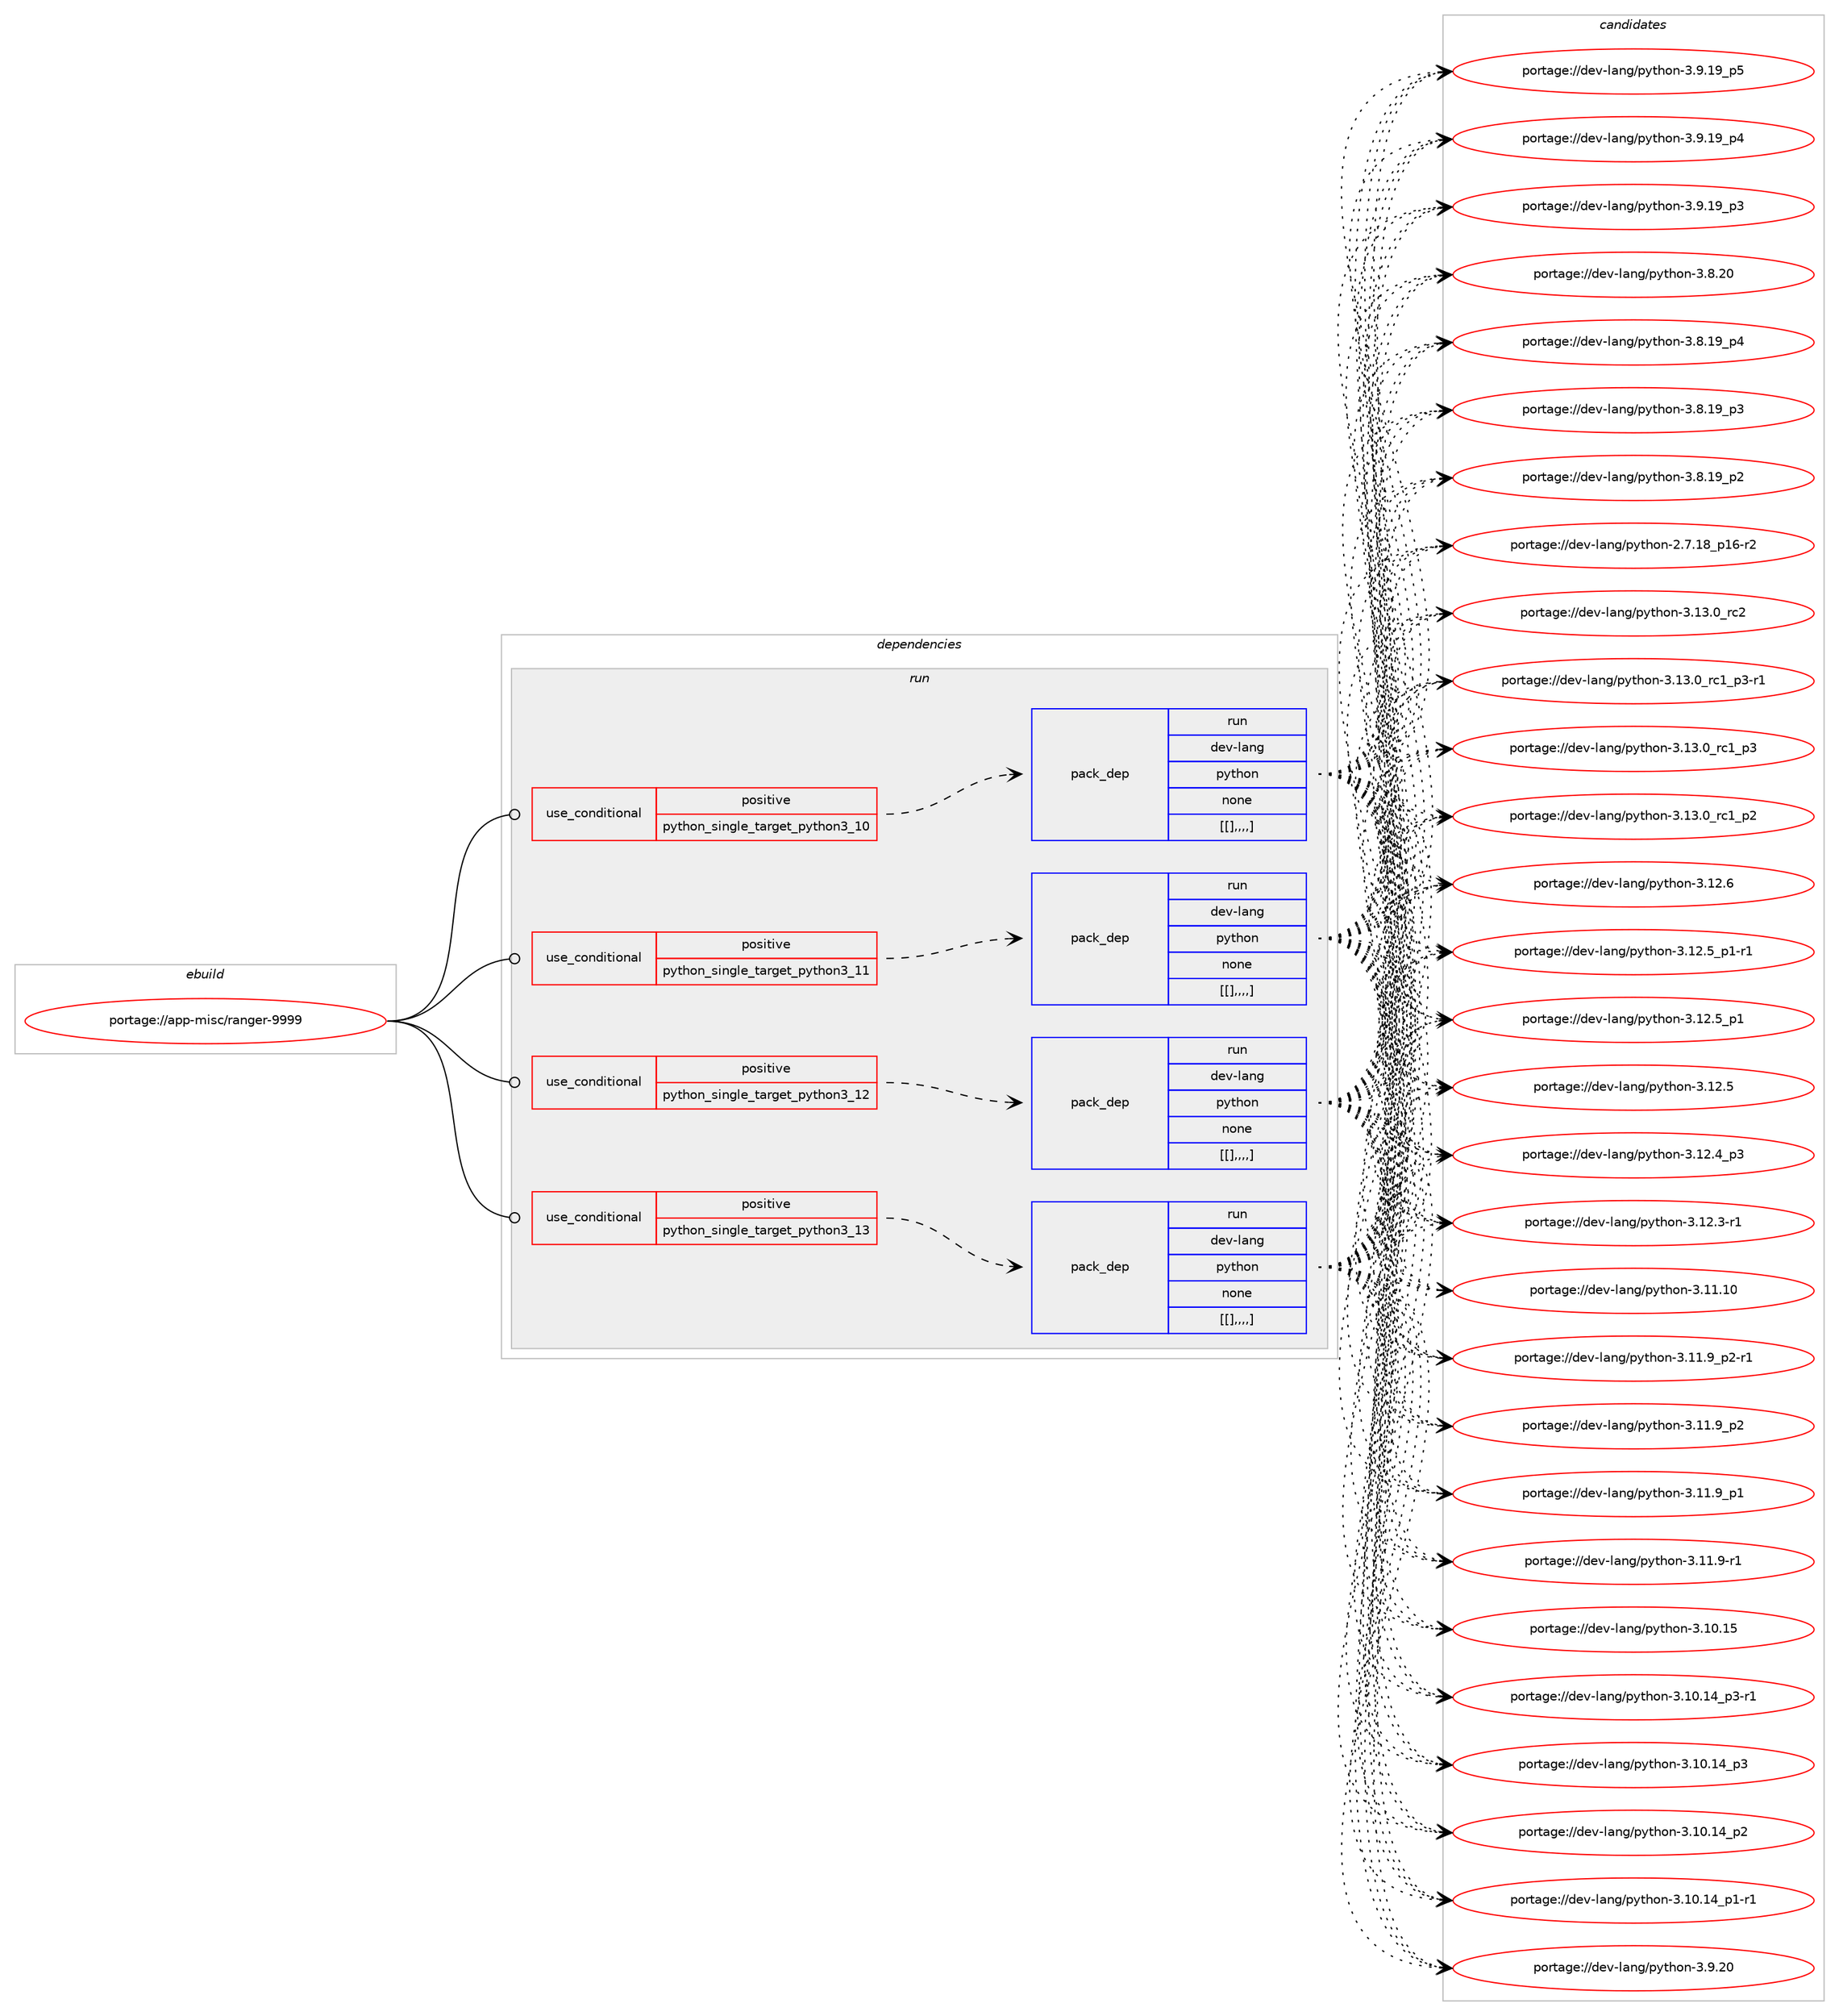 digraph prolog {

# *************
# Graph options
# *************

newrank=true;
concentrate=true;
compound=true;
graph [rankdir=LR,fontname=Helvetica,fontsize=10,ranksep=1.5];#, ranksep=2.5, nodesep=0.2];
edge  [arrowhead=vee];
node  [fontname=Helvetica,fontsize=10];

# **********
# The ebuild
# **********

subgraph cluster_leftcol {
color=gray;
label=<<i>ebuild</i>>;
id [label="portage://app-misc/ranger-9999", color=red, width=4, href="../app-misc/ranger-9999.svg"];
}

# ****************
# The dependencies
# ****************

subgraph cluster_midcol {
color=gray;
label=<<i>dependencies</i>>;
subgraph cluster_compile {
fillcolor="#eeeeee";
style=filled;
label=<<i>compile</i>>;
}
subgraph cluster_compileandrun {
fillcolor="#eeeeee";
style=filled;
label=<<i>compile and run</i>>;
}
subgraph cluster_run {
fillcolor="#eeeeee";
style=filled;
label=<<i>run</i>>;
subgraph cond12739 {
dependency43827 [label=<<TABLE BORDER="0" CELLBORDER="1" CELLSPACING="0" CELLPADDING="4"><TR><TD ROWSPAN="3" CELLPADDING="10">use_conditional</TD></TR><TR><TD>positive</TD></TR><TR><TD>python_single_target_python3_10</TD></TR></TABLE>>, shape=none, color=red];
subgraph pack30687 {
dependency43828 [label=<<TABLE BORDER="0" CELLBORDER="1" CELLSPACING="0" CELLPADDING="4" WIDTH="220"><TR><TD ROWSPAN="6" CELLPADDING="30">pack_dep</TD></TR><TR><TD WIDTH="110">run</TD></TR><TR><TD>dev-lang</TD></TR><TR><TD>python</TD></TR><TR><TD>none</TD></TR><TR><TD>[[],,,,]</TD></TR></TABLE>>, shape=none, color=blue];
}
dependency43827:e -> dependency43828:w [weight=20,style="dashed",arrowhead="vee"];
}
id:e -> dependency43827:w [weight=20,style="solid",arrowhead="odot"];
subgraph cond12740 {
dependency43829 [label=<<TABLE BORDER="0" CELLBORDER="1" CELLSPACING="0" CELLPADDING="4"><TR><TD ROWSPAN="3" CELLPADDING="10">use_conditional</TD></TR><TR><TD>positive</TD></TR><TR><TD>python_single_target_python3_11</TD></TR></TABLE>>, shape=none, color=red];
subgraph pack30688 {
dependency43830 [label=<<TABLE BORDER="0" CELLBORDER="1" CELLSPACING="0" CELLPADDING="4" WIDTH="220"><TR><TD ROWSPAN="6" CELLPADDING="30">pack_dep</TD></TR><TR><TD WIDTH="110">run</TD></TR><TR><TD>dev-lang</TD></TR><TR><TD>python</TD></TR><TR><TD>none</TD></TR><TR><TD>[[],,,,]</TD></TR></TABLE>>, shape=none, color=blue];
}
dependency43829:e -> dependency43830:w [weight=20,style="dashed",arrowhead="vee"];
}
id:e -> dependency43829:w [weight=20,style="solid",arrowhead="odot"];
subgraph cond12741 {
dependency43831 [label=<<TABLE BORDER="0" CELLBORDER="1" CELLSPACING="0" CELLPADDING="4"><TR><TD ROWSPAN="3" CELLPADDING="10">use_conditional</TD></TR><TR><TD>positive</TD></TR><TR><TD>python_single_target_python3_12</TD></TR></TABLE>>, shape=none, color=red];
subgraph pack30689 {
dependency43832 [label=<<TABLE BORDER="0" CELLBORDER="1" CELLSPACING="0" CELLPADDING="4" WIDTH="220"><TR><TD ROWSPAN="6" CELLPADDING="30">pack_dep</TD></TR><TR><TD WIDTH="110">run</TD></TR><TR><TD>dev-lang</TD></TR><TR><TD>python</TD></TR><TR><TD>none</TD></TR><TR><TD>[[],,,,]</TD></TR></TABLE>>, shape=none, color=blue];
}
dependency43831:e -> dependency43832:w [weight=20,style="dashed",arrowhead="vee"];
}
id:e -> dependency43831:w [weight=20,style="solid",arrowhead="odot"];
subgraph cond12742 {
dependency43833 [label=<<TABLE BORDER="0" CELLBORDER="1" CELLSPACING="0" CELLPADDING="4"><TR><TD ROWSPAN="3" CELLPADDING="10">use_conditional</TD></TR><TR><TD>positive</TD></TR><TR><TD>python_single_target_python3_13</TD></TR></TABLE>>, shape=none, color=red];
subgraph pack30690 {
dependency43834 [label=<<TABLE BORDER="0" CELLBORDER="1" CELLSPACING="0" CELLPADDING="4" WIDTH="220"><TR><TD ROWSPAN="6" CELLPADDING="30">pack_dep</TD></TR><TR><TD WIDTH="110">run</TD></TR><TR><TD>dev-lang</TD></TR><TR><TD>python</TD></TR><TR><TD>none</TD></TR><TR><TD>[[],,,,]</TD></TR></TABLE>>, shape=none, color=blue];
}
dependency43833:e -> dependency43834:w [weight=20,style="dashed",arrowhead="vee"];
}
id:e -> dependency43833:w [weight=20,style="solid",arrowhead="odot"];
}
}

# **************
# The candidates
# **************

subgraph cluster_choices {
rank=same;
color=gray;
label=<<i>candidates</i>>;

subgraph choice30687 {
color=black;
nodesep=1;
choice10010111845108971101034711212111610411111045514649514648951149950 [label="portage://dev-lang/python-3.13.0_rc2", color=red, width=4,href="../dev-lang/python-3.13.0_rc2.svg"];
choice1001011184510897110103471121211161041111104551464951464895114994995112514511449 [label="portage://dev-lang/python-3.13.0_rc1_p3-r1", color=red, width=4,href="../dev-lang/python-3.13.0_rc1_p3-r1.svg"];
choice100101118451089711010347112121116104111110455146495146489511499499511251 [label="portage://dev-lang/python-3.13.0_rc1_p3", color=red, width=4,href="../dev-lang/python-3.13.0_rc1_p3.svg"];
choice100101118451089711010347112121116104111110455146495146489511499499511250 [label="portage://dev-lang/python-3.13.0_rc1_p2", color=red, width=4,href="../dev-lang/python-3.13.0_rc1_p2.svg"];
choice10010111845108971101034711212111610411111045514649504654 [label="portage://dev-lang/python-3.12.6", color=red, width=4,href="../dev-lang/python-3.12.6.svg"];
choice1001011184510897110103471121211161041111104551464950465395112494511449 [label="portage://dev-lang/python-3.12.5_p1-r1", color=red, width=4,href="../dev-lang/python-3.12.5_p1-r1.svg"];
choice100101118451089711010347112121116104111110455146495046539511249 [label="portage://dev-lang/python-3.12.5_p1", color=red, width=4,href="../dev-lang/python-3.12.5_p1.svg"];
choice10010111845108971101034711212111610411111045514649504653 [label="portage://dev-lang/python-3.12.5", color=red, width=4,href="../dev-lang/python-3.12.5.svg"];
choice100101118451089711010347112121116104111110455146495046529511251 [label="portage://dev-lang/python-3.12.4_p3", color=red, width=4,href="../dev-lang/python-3.12.4_p3.svg"];
choice100101118451089711010347112121116104111110455146495046514511449 [label="portage://dev-lang/python-3.12.3-r1", color=red, width=4,href="../dev-lang/python-3.12.3-r1.svg"];
choice1001011184510897110103471121211161041111104551464949464948 [label="portage://dev-lang/python-3.11.10", color=red, width=4,href="../dev-lang/python-3.11.10.svg"];
choice1001011184510897110103471121211161041111104551464949465795112504511449 [label="portage://dev-lang/python-3.11.9_p2-r1", color=red, width=4,href="../dev-lang/python-3.11.9_p2-r1.svg"];
choice100101118451089711010347112121116104111110455146494946579511250 [label="portage://dev-lang/python-3.11.9_p2", color=red, width=4,href="../dev-lang/python-3.11.9_p2.svg"];
choice100101118451089711010347112121116104111110455146494946579511249 [label="portage://dev-lang/python-3.11.9_p1", color=red, width=4,href="../dev-lang/python-3.11.9_p1.svg"];
choice100101118451089711010347112121116104111110455146494946574511449 [label="portage://dev-lang/python-3.11.9-r1", color=red, width=4,href="../dev-lang/python-3.11.9-r1.svg"];
choice1001011184510897110103471121211161041111104551464948464953 [label="portage://dev-lang/python-3.10.15", color=red, width=4,href="../dev-lang/python-3.10.15.svg"];
choice100101118451089711010347112121116104111110455146494846495295112514511449 [label="portage://dev-lang/python-3.10.14_p3-r1", color=red, width=4,href="../dev-lang/python-3.10.14_p3-r1.svg"];
choice10010111845108971101034711212111610411111045514649484649529511251 [label="portage://dev-lang/python-3.10.14_p3", color=red, width=4,href="../dev-lang/python-3.10.14_p3.svg"];
choice10010111845108971101034711212111610411111045514649484649529511250 [label="portage://dev-lang/python-3.10.14_p2", color=red, width=4,href="../dev-lang/python-3.10.14_p2.svg"];
choice100101118451089711010347112121116104111110455146494846495295112494511449 [label="portage://dev-lang/python-3.10.14_p1-r1", color=red, width=4,href="../dev-lang/python-3.10.14_p1-r1.svg"];
choice10010111845108971101034711212111610411111045514657465048 [label="portage://dev-lang/python-3.9.20", color=red, width=4,href="../dev-lang/python-3.9.20.svg"];
choice100101118451089711010347112121116104111110455146574649579511253 [label="portage://dev-lang/python-3.9.19_p5", color=red, width=4,href="../dev-lang/python-3.9.19_p5.svg"];
choice100101118451089711010347112121116104111110455146574649579511252 [label="portage://dev-lang/python-3.9.19_p4", color=red, width=4,href="../dev-lang/python-3.9.19_p4.svg"];
choice100101118451089711010347112121116104111110455146574649579511251 [label="portage://dev-lang/python-3.9.19_p3", color=red, width=4,href="../dev-lang/python-3.9.19_p3.svg"];
choice10010111845108971101034711212111610411111045514656465048 [label="portage://dev-lang/python-3.8.20", color=red, width=4,href="../dev-lang/python-3.8.20.svg"];
choice100101118451089711010347112121116104111110455146564649579511252 [label="portage://dev-lang/python-3.8.19_p4", color=red, width=4,href="../dev-lang/python-3.8.19_p4.svg"];
choice100101118451089711010347112121116104111110455146564649579511251 [label="portage://dev-lang/python-3.8.19_p3", color=red, width=4,href="../dev-lang/python-3.8.19_p3.svg"];
choice100101118451089711010347112121116104111110455146564649579511250 [label="portage://dev-lang/python-3.8.19_p2", color=red, width=4,href="../dev-lang/python-3.8.19_p2.svg"];
choice100101118451089711010347112121116104111110455046554649569511249544511450 [label="portage://dev-lang/python-2.7.18_p16-r2", color=red, width=4,href="../dev-lang/python-2.7.18_p16-r2.svg"];
dependency43828:e -> choice10010111845108971101034711212111610411111045514649514648951149950:w [style=dotted,weight="100"];
dependency43828:e -> choice1001011184510897110103471121211161041111104551464951464895114994995112514511449:w [style=dotted,weight="100"];
dependency43828:e -> choice100101118451089711010347112121116104111110455146495146489511499499511251:w [style=dotted,weight="100"];
dependency43828:e -> choice100101118451089711010347112121116104111110455146495146489511499499511250:w [style=dotted,weight="100"];
dependency43828:e -> choice10010111845108971101034711212111610411111045514649504654:w [style=dotted,weight="100"];
dependency43828:e -> choice1001011184510897110103471121211161041111104551464950465395112494511449:w [style=dotted,weight="100"];
dependency43828:e -> choice100101118451089711010347112121116104111110455146495046539511249:w [style=dotted,weight="100"];
dependency43828:e -> choice10010111845108971101034711212111610411111045514649504653:w [style=dotted,weight="100"];
dependency43828:e -> choice100101118451089711010347112121116104111110455146495046529511251:w [style=dotted,weight="100"];
dependency43828:e -> choice100101118451089711010347112121116104111110455146495046514511449:w [style=dotted,weight="100"];
dependency43828:e -> choice1001011184510897110103471121211161041111104551464949464948:w [style=dotted,weight="100"];
dependency43828:e -> choice1001011184510897110103471121211161041111104551464949465795112504511449:w [style=dotted,weight="100"];
dependency43828:e -> choice100101118451089711010347112121116104111110455146494946579511250:w [style=dotted,weight="100"];
dependency43828:e -> choice100101118451089711010347112121116104111110455146494946579511249:w [style=dotted,weight="100"];
dependency43828:e -> choice100101118451089711010347112121116104111110455146494946574511449:w [style=dotted,weight="100"];
dependency43828:e -> choice1001011184510897110103471121211161041111104551464948464953:w [style=dotted,weight="100"];
dependency43828:e -> choice100101118451089711010347112121116104111110455146494846495295112514511449:w [style=dotted,weight="100"];
dependency43828:e -> choice10010111845108971101034711212111610411111045514649484649529511251:w [style=dotted,weight="100"];
dependency43828:e -> choice10010111845108971101034711212111610411111045514649484649529511250:w [style=dotted,weight="100"];
dependency43828:e -> choice100101118451089711010347112121116104111110455146494846495295112494511449:w [style=dotted,weight="100"];
dependency43828:e -> choice10010111845108971101034711212111610411111045514657465048:w [style=dotted,weight="100"];
dependency43828:e -> choice100101118451089711010347112121116104111110455146574649579511253:w [style=dotted,weight="100"];
dependency43828:e -> choice100101118451089711010347112121116104111110455146574649579511252:w [style=dotted,weight="100"];
dependency43828:e -> choice100101118451089711010347112121116104111110455146574649579511251:w [style=dotted,weight="100"];
dependency43828:e -> choice10010111845108971101034711212111610411111045514656465048:w [style=dotted,weight="100"];
dependency43828:e -> choice100101118451089711010347112121116104111110455146564649579511252:w [style=dotted,weight="100"];
dependency43828:e -> choice100101118451089711010347112121116104111110455146564649579511251:w [style=dotted,weight="100"];
dependency43828:e -> choice100101118451089711010347112121116104111110455146564649579511250:w [style=dotted,weight="100"];
dependency43828:e -> choice100101118451089711010347112121116104111110455046554649569511249544511450:w [style=dotted,weight="100"];
}
subgraph choice30688 {
color=black;
nodesep=1;
choice10010111845108971101034711212111610411111045514649514648951149950 [label="portage://dev-lang/python-3.13.0_rc2", color=red, width=4,href="../dev-lang/python-3.13.0_rc2.svg"];
choice1001011184510897110103471121211161041111104551464951464895114994995112514511449 [label="portage://dev-lang/python-3.13.0_rc1_p3-r1", color=red, width=4,href="../dev-lang/python-3.13.0_rc1_p3-r1.svg"];
choice100101118451089711010347112121116104111110455146495146489511499499511251 [label="portage://dev-lang/python-3.13.0_rc1_p3", color=red, width=4,href="../dev-lang/python-3.13.0_rc1_p3.svg"];
choice100101118451089711010347112121116104111110455146495146489511499499511250 [label="portage://dev-lang/python-3.13.0_rc1_p2", color=red, width=4,href="../dev-lang/python-3.13.0_rc1_p2.svg"];
choice10010111845108971101034711212111610411111045514649504654 [label="portage://dev-lang/python-3.12.6", color=red, width=4,href="../dev-lang/python-3.12.6.svg"];
choice1001011184510897110103471121211161041111104551464950465395112494511449 [label="portage://dev-lang/python-3.12.5_p1-r1", color=red, width=4,href="../dev-lang/python-3.12.5_p1-r1.svg"];
choice100101118451089711010347112121116104111110455146495046539511249 [label="portage://dev-lang/python-3.12.5_p1", color=red, width=4,href="../dev-lang/python-3.12.5_p1.svg"];
choice10010111845108971101034711212111610411111045514649504653 [label="portage://dev-lang/python-3.12.5", color=red, width=4,href="../dev-lang/python-3.12.5.svg"];
choice100101118451089711010347112121116104111110455146495046529511251 [label="portage://dev-lang/python-3.12.4_p3", color=red, width=4,href="../dev-lang/python-3.12.4_p3.svg"];
choice100101118451089711010347112121116104111110455146495046514511449 [label="portage://dev-lang/python-3.12.3-r1", color=red, width=4,href="../dev-lang/python-3.12.3-r1.svg"];
choice1001011184510897110103471121211161041111104551464949464948 [label="portage://dev-lang/python-3.11.10", color=red, width=4,href="../dev-lang/python-3.11.10.svg"];
choice1001011184510897110103471121211161041111104551464949465795112504511449 [label="portage://dev-lang/python-3.11.9_p2-r1", color=red, width=4,href="../dev-lang/python-3.11.9_p2-r1.svg"];
choice100101118451089711010347112121116104111110455146494946579511250 [label="portage://dev-lang/python-3.11.9_p2", color=red, width=4,href="../dev-lang/python-3.11.9_p2.svg"];
choice100101118451089711010347112121116104111110455146494946579511249 [label="portage://dev-lang/python-3.11.9_p1", color=red, width=4,href="../dev-lang/python-3.11.9_p1.svg"];
choice100101118451089711010347112121116104111110455146494946574511449 [label="portage://dev-lang/python-3.11.9-r1", color=red, width=4,href="../dev-lang/python-3.11.9-r1.svg"];
choice1001011184510897110103471121211161041111104551464948464953 [label="portage://dev-lang/python-3.10.15", color=red, width=4,href="../dev-lang/python-3.10.15.svg"];
choice100101118451089711010347112121116104111110455146494846495295112514511449 [label="portage://dev-lang/python-3.10.14_p3-r1", color=red, width=4,href="../dev-lang/python-3.10.14_p3-r1.svg"];
choice10010111845108971101034711212111610411111045514649484649529511251 [label="portage://dev-lang/python-3.10.14_p3", color=red, width=4,href="../dev-lang/python-3.10.14_p3.svg"];
choice10010111845108971101034711212111610411111045514649484649529511250 [label="portage://dev-lang/python-3.10.14_p2", color=red, width=4,href="../dev-lang/python-3.10.14_p2.svg"];
choice100101118451089711010347112121116104111110455146494846495295112494511449 [label="portage://dev-lang/python-3.10.14_p1-r1", color=red, width=4,href="../dev-lang/python-3.10.14_p1-r1.svg"];
choice10010111845108971101034711212111610411111045514657465048 [label="portage://dev-lang/python-3.9.20", color=red, width=4,href="../dev-lang/python-3.9.20.svg"];
choice100101118451089711010347112121116104111110455146574649579511253 [label="portage://dev-lang/python-3.9.19_p5", color=red, width=4,href="../dev-lang/python-3.9.19_p5.svg"];
choice100101118451089711010347112121116104111110455146574649579511252 [label="portage://dev-lang/python-3.9.19_p4", color=red, width=4,href="../dev-lang/python-3.9.19_p4.svg"];
choice100101118451089711010347112121116104111110455146574649579511251 [label="portage://dev-lang/python-3.9.19_p3", color=red, width=4,href="../dev-lang/python-3.9.19_p3.svg"];
choice10010111845108971101034711212111610411111045514656465048 [label="portage://dev-lang/python-3.8.20", color=red, width=4,href="../dev-lang/python-3.8.20.svg"];
choice100101118451089711010347112121116104111110455146564649579511252 [label="portage://dev-lang/python-3.8.19_p4", color=red, width=4,href="../dev-lang/python-3.8.19_p4.svg"];
choice100101118451089711010347112121116104111110455146564649579511251 [label="portage://dev-lang/python-3.8.19_p3", color=red, width=4,href="../dev-lang/python-3.8.19_p3.svg"];
choice100101118451089711010347112121116104111110455146564649579511250 [label="portage://dev-lang/python-3.8.19_p2", color=red, width=4,href="../dev-lang/python-3.8.19_p2.svg"];
choice100101118451089711010347112121116104111110455046554649569511249544511450 [label="portage://dev-lang/python-2.7.18_p16-r2", color=red, width=4,href="../dev-lang/python-2.7.18_p16-r2.svg"];
dependency43830:e -> choice10010111845108971101034711212111610411111045514649514648951149950:w [style=dotted,weight="100"];
dependency43830:e -> choice1001011184510897110103471121211161041111104551464951464895114994995112514511449:w [style=dotted,weight="100"];
dependency43830:e -> choice100101118451089711010347112121116104111110455146495146489511499499511251:w [style=dotted,weight="100"];
dependency43830:e -> choice100101118451089711010347112121116104111110455146495146489511499499511250:w [style=dotted,weight="100"];
dependency43830:e -> choice10010111845108971101034711212111610411111045514649504654:w [style=dotted,weight="100"];
dependency43830:e -> choice1001011184510897110103471121211161041111104551464950465395112494511449:w [style=dotted,weight="100"];
dependency43830:e -> choice100101118451089711010347112121116104111110455146495046539511249:w [style=dotted,weight="100"];
dependency43830:e -> choice10010111845108971101034711212111610411111045514649504653:w [style=dotted,weight="100"];
dependency43830:e -> choice100101118451089711010347112121116104111110455146495046529511251:w [style=dotted,weight="100"];
dependency43830:e -> choice100101118451089711010347112121116104111110455146495046514511449:w [style=dotted,weight="100"];
dependency43830:e -> choice1001011184510897110103471121211161041111104551464949464948:w [style=dotted,weight="100"];
dependency43830:e -> choice1001011184510897110103471121211161041111104551464949465795112504511449:w [style=dotted,weight="100"];
dependency43830:e -> choice100101118451089711010347112121116104111110455146494946579511250:w [style=dotted,weight="100"];
dependency43830:e -> choice100101118451089711010347112121116104111110455146494946579511249:w [style=dotted,weight="100"];
dependency43830:e -> choice100101118451089711010347112121116104111110455146494946574511449:w [style=dotted,weight="100"];
dependency43830:e -> choice1001011184510897110103471121211161041111104551464948464953:w [style=dotted,weight="100"];
dependency43830:e -> choice100101118451089711010347112121116104111110455146494846495295112514511449:w [style=dotted,weight="100"];
dependency43830:e -> choice10010111845108971101034711212111610411111045514649484649529511251:w [style=dotted,weight="100"];
dependency43830:e -> choice10010111845108971101034711212111610411111045514649484649529511250:w [style=dotted,weight="100"];
dependency43830:e -> choice100101118451089711010347112121116104111110455146494846495295112494511449:w [style=dotted,weight="100"];
dependency43830:e -> choice10010111845108971101034711212111610411111045514657465048:w [style=dotted,weight="100"];
dependency43830:e -> choice100101118451089711010347112121116104111110455146574649579511253:w [style=dotted,weight="100"];
dependency43830:e -> choice100101118451089711010347112121116104111110455146574649579511252:w [style=dotted,weight="100"];
dependency43830:e -> choice100101118451089711010347112121116104111110455146574649579511251:w [style=dotted,weight="100"];
dependency43830:e -> choice10010111845108971101034711212111610411111045514656465048:w [style=dotted,weight="100"];
dependency43830:e -> choice100101118451089711010347112121116104111110455146564649579511252:w [style=dotted,weight="100"];
dependency43830:e -> choice100101118451089711010347112121116104111110455146564649579511251:w [style=dotted,weight="100"];
dependency43830:e -> choice100101118451089711010347112121116104111110455146564649579511250:w [style=dotted,weight="100"];
dependency43830:e -> choice100101118451089711010347112121116104111110455046554649569511249544511450:w [style=dotted,weight="100"];
}
subgraph choice30689 {
color=black;
nodesep=1;
choice10010111845108971101034711212111610411111045514649514648951149950 [label="portage://dev-lang/python-3.13.0_rc2", color=red, width=4,href="../dev-lang/python-3.13.0_rc2.svg"];
choice1001011184510897110103471121211161041111104551464951464895114994995112514511449 [label="portage://dev-lang/python-3.13.0_rc1_p3-r1", color=red, width=4,href="../dev-lang/python-3.13.0_rc1_p3-r1.svg"];
choice100101118451089711010347112121116104111110455146495146489511499499511251 [label="portage://dev-lang/python-3.13.0_rc1_p3", color=red, width=4,href="../dev-lang/python-3.13.0_rc1_p3.svg"];
choice100101118451089711010347112121116104111110455146495146489511499499511250 [label="portage://dev-lang/python-3.13.0_rc1_p2", color=red, width=4,href="../dev-lang/python-3.13.0_rc1_p2.svg"];
choice10010111845108971101034711212111610411111045514649504654 [label="portage://dev-lang/python-3.12.6", color=red, width=4,href="../dev-lang/python-3.12.6.svg"];
choice1001011184510897110103471121211161041111104551464950465395112494511449 [label="portage://dev-lang/python-3.12.5_p1-r1", color=red, width=4,href="../dev-lang/python-3.12.5_p1-r1.svg"];
choice100101118451089711010347112121116104111110455146495046539511249 [label="portage://dev-lang/python-3.12.5_p1", color=red, width=4,href="../dev-lang/python-3.12.5_p1.svg"];
choice10010111845108971101034711212111610411111045514649504653 [label="portage://dev-lang/python-3.12.5", color=red, width=4,href="../dev-lang/python-3.12.5.svg"];
choice100101118451089711010347112121116104111110455146495046529511251 [label="portage://dev-lang/python-3.12.4_p3", color=red, width=4,href="../dev-lang/python-3.12.4_p3.svg"];
choice100101118451089711010347112121116104111110455146495046514511449 [label="portage://dev-lang/python-3.12.3-r1", color=red, width=4,href="../dev-lang/python-3.12.3-r1.svg"];
choice1001011184510897110103471121211161041111104551464949464948 [label="portage://dev-lang/python-3.11.10", color=red, width=4,href="../dev-lang/python-3.11.10.svg"];
choice1001011184510897110103471121211161041111104551464949465795112504511449 [label="portage://dev-lang/python-3.11.9_p2-r1", color=red, width=4,href="../dev-lang/python-3.11.9_p2-r1.svg"];
choice100101118451089711010347112121116104111110455146494946579511250 [label="portage://dev-lang/python-3.11.9_p2", color=red, width=4,href="../dev-lang/python-3.11.9_p2.svg"];
choice100101118451089711010347112121116104111110455146494946579511249 [label="portage://dev-lang/python-3.11.9_p1", color=red, width=4,href="../dev-lang/python-3.11.9_p1.svg"];
choice100101118451089711010347112121116104111110455146494946574511449 [label="portage://dev-lang/python-3.11.9-r1", color=red, width=4,href="../dev-lang/python-3.11.9-r1.svg"];
choice1001011184510897110103471121211161041111104551464948464953 [label="portage://dev-lang/python-3.10.15", color=red, width=4,href="../dev-lang/python-3.10.15.svg"];
choice100101118451089711010347112121116104111110455146494846495295112514511449 [label="portage://dev-lang/python-3.10.14_p3-r1", color=red, width=4,href="../dev-lang/python-3.10.14_p3-r1.svg"];
choice10010111845108971101034711212111610411111045514649484649529511251 [label="portage://dev-lang/python-3.10.14_p3", color=red, width=4,href="../dev-lang/python-3.10.14_p3.svg"];
choice10010111845108971101034711212111610411111045514649484649529511250 [label="portage://dev-lang/python-3.10.14_p2", color=red, width=4,href="../dev-lang/python-3.10.14_p2.svg"];
choice100101118451089711010347112121116104111110455146494846495295112494511449 [label="portage://dev-lang/python-3.10.14_p1-r1", color=red, width=4,href="../dev-lang/python-3.10.14_p1-r1.svg"];
choice10010111845108971101034711212111610411111045514657465048 [label="portage://dev-lang/python-3.9.20", color=red, width=4,href="../dev-lang/python-3.9.20.svg"];
choice100101118451089711010347112121116104111110455146574649579511253 [label="portage://dev-lang/python-3.9.19_p5", color=red, width=4,href="../dev-lang/python-3.9.19_p5.svg"];
choice100101118451089711010347112121116104111110455146574649579511252 [label="portage://dev-lang/python-3.9.19_p4", color=red, width=4,href="../dev-lang/python-3.9.19_p4.svg"];
choice100101118451089711010347112121116104111110455146574649579511251 [label="portage://dev-lang/python-3.9.19_p3", color=red, width=4,href="../dev-lang/python-3.9.19_p3.svg"];
choice10010111845108971101034711212111610411111045514656465048 [label="portage://dev-lang/python-3.8.20", color=red, width=4,href="../dev-lang/python-3.8.20.svg"];
choice100101118451089711010347112121116104111110455146564649579511252 [label="portage://dev-lang/python-3.8.19_p4", color=red, width=4,href="../dev-lang/python-3.8.19_p4.svg"];
choice100101118451089711010347112121116104111110455146564649579511251 [label="portage://dev-lang/python-3.8.19_p3", color=red, width=4,href="../dev-lang/python-3.8.19_p3.svg"];
choice100101118451089711010347112121116104111110455146564649579511250 [label="portage://dev-lang/python-3.8.19_p2", color=red, width=4,href="../dev-lang/python-3.8.19_p2.svg"];
choice100101118451089711010347112121116104111110455046554649569511249544511450 [label="portage://dev-lang/python-2.7.18_p16-r2", color=red, width=4,href="../dev-lang/python-2.7.18_p16-r2.svg"];
dependency43832:e -> choice10010111845108971101034711212111610411111045514649514648951149950:w [style=dotted,weight="100"];
dependency43832:e -> choice1001011184510897110103471121211161041111104551464951464895114994995112514511449:w [style=dotted,weight="100"];
dependency43832:e -> choice100101118451089711010347112121116104111110455146495146489511499499511251:w [style=dotted,weight="100"];
dependency43832:e -> choice100101118451089711010347112121116104111110455146495146489511499499511250:w [style=dotted,weight="100"];
dependency43832:e -> choice10010111845108971101034711212111610411111045514649504654:w [style=dotted,weight="100"];
dependency43832:e -> choice1001011184510897110103471121211161041111104551464950465395112494511449:w [style=dotted,weight="100"];
dependency43832:e -> choice100101118451089711010347112121116104111110455146495046539511249:w [style=dotted,weight="100"];
dependency43832:e -> choice10010111845108971101034711212111610411111045514649504653:w [style=dotted,weight="100"];
dependency43832:e -> choice100101118451089711010347112121116104111110455146495046529511251:w [style=dotted,weight="100"];
dependency43832:e -> choice100101118451089711010347112121116104111110455146495046514511449:w [style=dotted,weight="100"];
dependency43832:e -> choice1001011184510897110103471121211161041111104551464949464948:w [style=dotted,weight="100"];
dependency43832:e -> choice1001011184510897110103471121211161041111104551464949465795112504511449:w [style=dotted,weight="100"];
dependency43832:e -> choice100101118451089711010347112121116104111110455146494946579511250:w [style=dotted,weight="100"];
dependency43832:e -> choice100101118451089711010347112121116104111110455146494946579511249:w [style=dotted,weight="100"];
dependency43832:e -> choice100101118451089711010347112121116104111110455146494946574511449:w [style=dotted,weight="100"];
dependency43832:e -> choice1001011184510897110103471121211161041111104551464948464953:w [style=dotted,weight="100"];
dependency43832:e -> choice100101118451089711010347112121116104111110455146494846495295112514511449:w [style=dotted,weight="100"];
dependency43832:e -> choice10010111845108971101034711212111610411111045514649484649529511251:w [style=dotted,weight="100"];
dependency43832:e -> choice10010111845108971101034711212111610411111045514649484649529511250:w [style=dotted,weight="100"];
dependency43832:e -> choice100101118451089711010347112121116104111110455146494846495295112494511449:w [style=dotted,weight="100"];
dependency43832:e -> choice10010111845108971101034711212111610411111045514657465048:w [style=dotted,weight="100"];
dependency43832:e -> choice100101118451089711010347112121116104111110455146574649579511253:w [style=dotted,weight="100"];
dependency43832:e -> choice100101118451089711010347112121116104111110455146574649579511252:w [style=dotted,weight="100"];
dependency43832:e -> choice100101118451089711010347112121116104111110455146574649579511251:w [style=dotted,weight="100"];
dependency43832:e -> choice10010111845108971101034711212111610411111045514656465048:w [style=dotted,weight="100"];
dependency43832:e -> choice100101118451089711010347112121116104111110455146564649579511252:w [style=dotted,weight="100"];
dependency43832:e -> choice100101118451089711010347112121116104111110455146564649579511251:w [style=dotted,weight="100"];
dependency43832:e -> choice100101118451089711010347112121116104111110455146564649579511250:w [style=dotted,weight="100"];
dependency43832:e -> choice100101118451089711010347112121116104111110455046554649569511249544511450:w [style=dotted,weight="100"];
}
subgraph choice30690 {
color=black;
nodesep=1;
choice10010111845108971101034711212111610411111045514649514648951149950 [label="portage://dev-lang/python-3.13.0_rc2", color=red, width=4,href="../dev-lang/python-3.13.0_rc2.svg"];
choice1001011184510897110103471121211161041111104551464951464895114994995112514511449 [label="portage://dev-lang/python-3.13.0_rc1_p3-r1", color=red, width=4,href="../dev-lang/python-3.13.0_rc1_p3-r1.svg"];
choice100101118451089711010347112121116104111110455146495146489511499499511251 [label="portage://dev-lang/python-3.13.0_rc1_p3", color=red, width=4,href="../dev-lang/python-3.13.0_rc1_p3.svg"];
choice100101118451089711010347112121116104111110455146495146489511499499511250 [label="portage://dev-lang/python-3.13.0_rc1_p2", color=red, width=4,href="../dev-lang/python-3.13.0_rc1_p2.svg"];
choice10010111845108971101034711212111610411111045514649504654 [label="portage://dev-lang/python-3.12.6", color=red, width=4,href="../dev-lang/python-3.12.6.svg"];
choice1001011184510897110103471121211161041111104551464950465395112494511449 [label="portage://dev-lang/python-3.12.5_p1-r1", color=red, width=4,href="../dev-lang/python-3.12.5_p1-r1.svg"];
choice100101118451089711010347112121116104111110455146495046539511249 [label="portage://dev-lang/python-3.12.5_p1", color=red, width=4,href="../dev-lang/python-3.12.5_p1.svg"];
choice10010111845108971101034711212111610411111045514649504653 [label="portage://dev-lang/python-3.12.5", color=red, width=4,href="../dev-lang/python-3.12.5.svg"];
choice100101118451089711010347112121116104111110455146495046529511251 [label="portage://dev-lang/python-3.12.4_p3", color=red, width=4,href="../dev-lang/python-3.12.4_p3.svg"];
choice100101118451089711010347112121116104111110455146495046514511449 [label="portage://dev-lang/python-3.12.3-r1", color=red, width=4,href="../dev-lang/python-3.12.3-r1.svg"];
choice1001011184510897110103471121211161041111104551464949464948 [label="portage://dev-lang/python-3.11.10", color=red, width=4,href="../dev-lang/python-3.11.10.svg"];
choice1001011184510897110103471121211161041111104551464949465795112504511449 [label="portage://dev-lang/python-3.11.9_p2-r1", color=red, width=4,href="../dev-lang/python-3.11.9_p2-r1.svg"];
choice100101118451089711010347112121116104111110455146494946579511250 [label="portage://dev-lang/python-3.11.9_p2", color=red, width=4,href="../dev-lang/python-3.11.9_p2.svg"];
choice100101118451089711010347112121116104111110455146494946579511249 [label="portage://dev-lang/python-3.11.9_p1", color=red, width=4,href="../dev-lang/python-3.11.9_p1.svg"];
choice100101118451089711010347112121116104111110455146494946574511449 [label="portage://dev-lang/python-3.11.9-r1", color=red, width=4,href="../dev-lang/python-3.11.9-r1.svg"];
choice1001011184510897110103471121211161041111104551464948464953 [label="portage://dev-lang/python-3.10.15", color=red, width=4,href="../dev-lang/python-3.10.15.svg"];
choice100101118451089711010347112121116104111110455146494846495295112514511449 [label="portage://dev-lang/python-3.10.14_p3-r1", color=red, width=4,href="../dev-lang/python-3.10.14_p3-r1.svg"];
choice10010111845108971101034711212111610411111045514649484649529511251 [label="portage://dev-lang/python-3.10.14_p3", color=red, width=4,href="../dev-lang/python-3.10.14_p3.svg"];
choice10010111845108971101034711212111610411111045514649484649529511250 [label="portage://dev-lang/python-3.10.14_p2", color=red, width=4,href="../dev-lang/python-3.10.14_p2.svg"];
choice100101118451089711010347112121116104111110455146494846495295112494511449 [label="portage://dev-lang/python-3.10.14_p1-r1", color=red, width=4,href="../dev-lang/python-3.10.14_p1-r1.svg"];
choice10010111845108971101034711212111610411111045514657465048 [label="portage://dev-lang/python-3.9.20", color=red, width=4,href="../dev-lang/python-3.9.20.svg"];
choice100101118451089711010347112121116104111110455146574649579511253 [label="portage://dev-lang/python-3.9.19_p5", color=red, width=4,href="../dev-lang/python-3.9.19_p5.svg"];
choice100101118451089711010347112121116104111110455146574649579511252 [label="portage://dev-lang/python-3.9.19_p4", color=red, width=4,href="../dev-lang/python-3.9.19_p4.svg"];
choice100101118451089711010347112121116104111110455146574649579511251 [label="portage://dev-lang/python-3.9.19_p3", color=red, width=4,href="../dev-lang/python-3.9.19_p3.svg"];
choice10010111845108971101034711212111610411111045514656465048 [label="portage://dev-lang/python-3.8.20", color=red, width=4,href="../dev-lang/python-3.8.20.svg"];
choice100101118451089711010347112121116104111110455146564649579511252 [label="portage://dev-lang/python-3.8.19_p4", color=red, width=4,href="../dev-lang/python-3.8.19_p4.svg"];
choice100101118451089711010347112121116104111110455146564649579511251 [label="portage://dev-lang/python-3.8.19_p3", color=red, width=4,href="../dev-lang/python-3.8.19_p3.svg"];
choice100101118451089711010347112121116104111110455146564649579511250 [label="portage://dev-lang/python-3.8.19_p2", color=red, width=4,href="../dev-lang/python-3.8.19_p2.svg"];
choice100101118451089711010347112121116104111110455046554649569511249544511450 [label="portage://dev-lang/python-2.7.18_p16-r2", color=red, width=4,href="../dev-lang/python-2.7.18_p16-r2.svg"];
dependency43834:e -> choice10010111845108971101034711212111610411111045514649514648951149950:w [style=dotted,weight="100"];
dependency43834:e -> choice1001011184510897110103471121211161041111104551464951464895114994995112514511449:w [style=dotted,weight="100"];
dependency43834:e -> choice100101118451089711010347112121116104111110455146495146489511499499511251:w [style=dotted,weight="100"];
dependency43834:e -> choice100101118451089711010347112121116104111110455146495146489511499499511250:w [style=dotted,weight="100"];
dependency43834:e -> choice10010111845108971101034711212111610411111045514649504654:w [style=dotted,weight="100"];
dependency43834:e -> choice1001011184510897110103471121211161041111104551464950465395112494511449:w [style=dotted,weight="100"];
dependency43834:e -> choice100101118451089711010347112121116104111110455146495046539511249:w [style=dotted,weight="100"];
dependency43834:e -> choice10010111845108971101034711212111610411111045514649504653:w [style=dotted,weight="100"];
dependency43834:e -> choice100101118451089711010347112121116104111110455146495046529511251:w [style=dotted,weight="100"];
dependency43834:e -> choice100101118451089711010347112121116104111110455146495046514511449:w [style=dotted,weight="100"];
dependency43834:e -> choice1001011184510897110103471121211161041111104551464949464948:w [style=dotted,weight="100"];
dependency43834:e -> choice1001011184510897110103471121211161041111104551464949465795112504511449:w [style=dotted,weight="100"];
dependency43834:e -> choice100101118451089711010347112121116104111110455146494946579511250:w [style=dotted,weight="100"];
dependency43834:e -> choice100101118451089711010347112121116104111110455146494946579511249:w [style=dotted,weight="100"];
dependency43834:e -> choice100101118451089711010347112121116104111110455146494946574511449:w [style=dotted,weight="100"];
dependency43834:e -> choice1001011184510897110103471121211161041111104551464948464953:w [style=dotted,weight="100"];
dependency43834:e -> choice100101118451089711010347112121116104111110455146494846495295112514511449:w [style=dotted,weight="100"];
dependency43834:e -> choice10010111845108971101034711212111610411111045514649484649529511251:w [style=dotted,weight="100"];
dependency43834:e -> choice10010111845108971101034711212111610411111045514649484649529511250:w [style=dotted,weight="100"];
dependency43834:e -> choice100101118451089711010347112121116104111110455146494846495295112494511449:w [style=dotted,weight="100"];
dependency43834:e -> choice10010111845108971101034711212111610411111045514657465048:w [style=dotted,weight="100"];
dependency43834:e -> choice100101118451089711010347112121116104111110455146574649579511253:w [style=dotted,weight="100"];
dependency43834:e -> choice100101118451089711010347112121116104111110455146574649579511252:w [style=dotted,weight="100"];
dependency43834:e -> choice100101118451089711010347112121116104111110455146574649579511251:w [style=dotted,weight="100"];
dependency43834:e -> choice10010111845108971101034711212111610411111045514656465048:w [style=dotted,weight="100"];
dependency43834:e -> choice100101118451089711010347112121116104111110455146564649579511252:w [style=dotted,weight="100"];
dependency43834:e -> choice100101118451089711010347112121116104111110455146564649579511251:w [style=dotted,weight="100"];
dependency43834:e -> choice100101118451089711010347112121116104111110455146564649579511250:w [style=dotted,weight="100"];
dependency43834:e -> choice100101118451089711010347112121116104111110455046554649569511249544511450:w [style=dotted,weight="100"];
}
}

}
